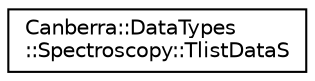 digraph "Graphical Class Hierarchy"
{
  edge [fontname="Helvetica",fontsize="10",labelfontname="Helvetica",labelfontsize="10"];
  node [fontname="Helvetica",fontsize="10",shape=record];
  rankdir="LR";
  Node0 [label="Canberra::DataTypes\l::Spectroscopy::TlistDataS",height=0.2,width=0.4,color="black", fillcolor="white", style="filled",URL="$d8/da4/struct_canberra_1_1_data_types_1_1_spectroscopy_1_1_tlist_data_s.html"];
}
